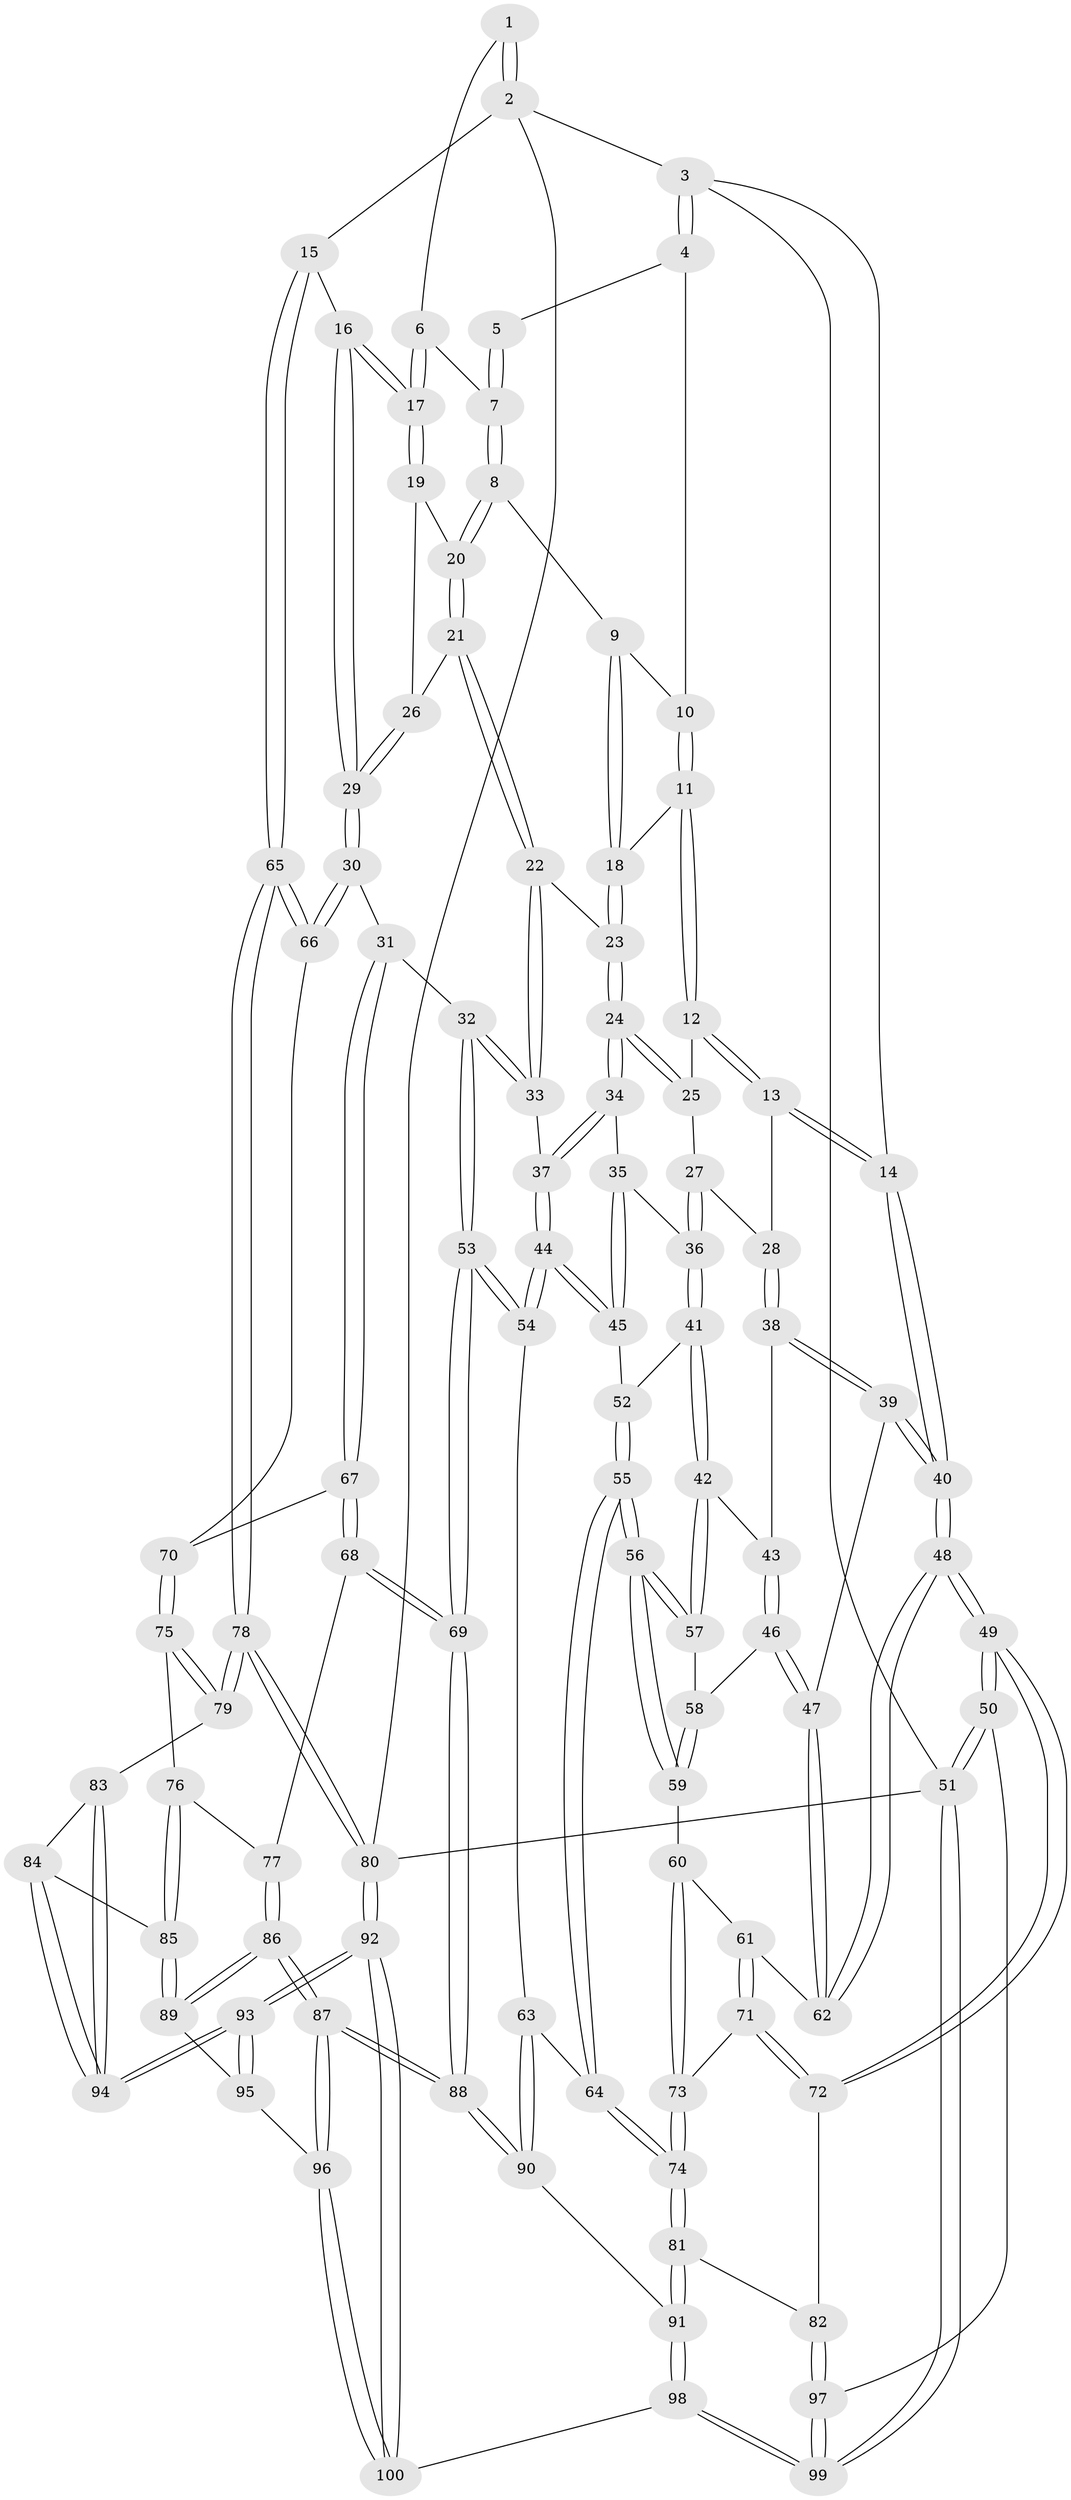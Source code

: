 // Generated by graph-tools (version 1.1) at 2025/38/03/09/25 02:38:42]
// undirected, 100 vertices, 247 edges
graph export_dot {
graph [start="1"]
  node [color=gray90,style=filled];
  1 [pos="+0.9007849656511433+0"];
  2 [pos="+1+0"];
  3 [pos="+0+0"];
  4 [pos="+0.5064896833945949+0"];
  5 [pos="+0.6390457691789613+0"];
  6 [pos="+0.7554792795756493+0.09013927868272542"];
  7 [pos="+0.7247127948187473+0.10478509914310995"];
  8 [pos="+0.6880287271334944+0.1413292176732564"];
  9 [pos="+0.5974768149412341+0.08437535372819809"];
  10 [pos="+0.510019126227738+0"];
  11 [pos="+0.4077683378826363+0.14004346205330515"];
  12 [pos="+0.3039208585973051+0.19405481203687897"];
  13 [pos="+0+0"];
  14 [pos="+0+0"];
  15 [pos="+1+0.14342979017610732"];
  16 [pos="+1+0.16325483887676373"];
  17 [pos="+1+0.16840980221698768"];
  18 [pos="+0.5138342771382735+0.19391737358575192"];
  19 [pos="+0.8890029426702675+0.2223983836777686"];
  20 [pos="+0.6891048403815871+0.15196864807525096"];
  21 [pos="+0.6628399760429566+0.2748967589558624"];
  22 [pos="+0.6581919122874399+0.2778403387224548"];
  23 [pos="+0.5605348721410166+0.29693059788008186"];
  24 [pos="+0.5205083700550686+0.33968709548204185"];
  25 [pos="+0.3213811939887607+0.25403216338311985"];
  26 [pos="+0.7492504593077415+0.3029829971190398"];
  27 [pos="+0.3106195149715422+0.2944639942245512"];
  28 [pos="+0.14826713922016244+0.3646917934330941"];
  29 [pos="+0.8349205735485576+0.46335869195832335"];
  30 [pos="+0.8308652414430773+0.4735459120998829"];
  31 [pos="+0.7748806270277672+0.498134204715834"];
  32 [pos="+0.7698931846390065+0.4980438126489147"];
  33 [pos="+0.6815302389821903+0.45229250153210004"];
  34 [pos="+0.5199031726911884+0.34345159442660234"];
  35 [pos="+0.43578685459453936+0.41828511935302015"];
  36 [pos="+0.31236164146579054+0.44035743066540606"];
  37 [pos="+0.5754453928629669+0.4711787900011459"];
  38 [pos="+0.15199178081501818+0.3990310723166738"];
  39 [pos="+0.0862868020317802+0.46092834496359664"];
  40 [pos="+0+0.37127609886004415"];
  41 [pos="+0.30373295922414223+0.45469599829015994"];
  42 [pos="+0.3027402800054271+0.4557666109966997"];
  43 [pos="+0.2267410199678771+0.43771538435004076"];
  44 [pos="+0.5362477536912941+0.5798780097657058"];
  45 [pos="+0.47003911561631273+0.5212295627745414"];
  46 [pos="+0.1442502612731469+0.526056974740828"];
  47 [pos="+0.10536558124217416+0.5203055370642522"];
  48 [pos="+0+0.7039144234909687"];
  49 [pos="+0+0.7325483013947106"];
  50 [pos="+0+0.7966657266563621"];
  51 [pos="+0+1"];
  52 [pos="+0.4329336008529087+0.5163176240168059"];
  53 [pos="+0.5479668289950208+0.6637930373358779"];
  54 [pos="+0.5448604478663431+0.661660189234789"];
  55 [pos="+0.3020767392200465+0.6136020553451071"];
  56 [pos="+0.30047937107788447+0.611539335479584"];
  57 [pos="+0.2981221466608672+0.49268507859350114"];
  58 [pos="+0.1471778813231215+0.5276060202038313"];
  59 [pos="+0.22821090869160354+0.6097775839375322"];
  60 [pos="+0.21256854228727426+0.6161677844496142"];
  61 [pos="+0.11193535313001789+0.6223773761166449"];
  62 [pos="+0.06723838886756556+0.5981526411943286"];
  63 [pos="+0.41998482474088716+0.6795515199467402"];
  64 [pos="+0.34315095111138183+0.6769803606869107"];
  65 [pos="+1+0.6171974915782066"];
  66 [pos="+0.89469360182666+0.5509430209172809"];
  67 [pos="+0.7643771373234959+0.640030438374163"];
  68 [pos="+0.728005689119197+0.6801168810589876"];
  69 [pos="+0.5772191800501588+0.7016786534641346"];
  70 [pos="+0.8710200014829066+0.6637785281213376"];
  71 [pos="+0.13725589508064764+0.7078241768871808"];
  72 [pos="+0.08524552774661198+0.7691044820491206"];
  73 [pos="+0.15515571633879216+0.7040708051810884"];
  74 [pos="+0.2946080207424903+0.7569978402413253"];
  75 [pos="+0.8812858208674899+0.6939589969360337"];
  76 [pos="+0.8313235168598864+0.7311851866052774"];
  77 [pos="+0.7881612165990083+0.7388446916058625"];
  78 [pos="+1+0.7186414502042081"];
  79 [pos="+0.9435713873857712+0.7283451557212021"];
  80 [pos="+1+1"];
  81 [pos="+0.2779408559342107+0.8120626080337865"];
  82 [pos="+0.1954472119226443+0.8637609249794651"];
  83 [pos="+0.9065717781167673+0.7929168401118968"];
  84 [pos="+0.8586781878378312+0.8147827084943222"];
  85 [pos="+0.8524512819129957+0.8159471040122159"];
  86 [pos="+0.7538370034249554+0.8377278213359314"];
  87 [pos="+0.6520288240279061+0.9089742388574532"];
  88 [pos="+0.6073926156368722+0.8543718307305916"];
  89 [pos="+0.8338722079911998+0.8325792712697803"];
  90 [pos="+0.43133656583115054+0.8935045500056317"];
  91 [pos="+0.3931324642768308+0.9143467784633136"];
  92 [pos="+1+1"];
  93 [pos="+1+1"];
  94 [pos="+0.9551510875441571+0.911248868389883"];
  95 [pos="+0.8592026409141967+0.8776051025625857"];
  96 [pos="+0.6676934772177973+0.9784238990259443"];
  97 [pos="+0.16159249419543847+0.9608351899424737"];
  98 [pos="+0.3528680667018791+1"];
  99 [pos="+0.2045137527177543+1"];
  100 [pos="+0.7069628924595311+1"];
  1 -- 2;
  1 -- 2;
  1 -- 6;
  2 -- 3;
  2 -- 15;
  2 -- 80;
  3 -- 4;
  3 -- 4;
  3 -- 14;
  3 -- 51;
  4 -- 5;
  4 -- 10;
  5 -- 7;
  5 -- 7;
  6 -- 7;
  6 -- 17;
  6 -- 17;
  7 -- 8;
  7 -- 8;
  8 -- 9;
  8 -- 20;
  8 -- 20;
  9 -- 10;
  9 -- 18;
  9 -- 18;
  10 -- 11;
  10 -- 11;
  11 -- 12;
  11 -- 12;
  11 -- 18;
  12 -- 13;
  12 -- 13;
  12 -- 25;
  13 -- 14;
  13 -- 14;
  13 -- 28;
  14 -- 40;
  14 -- 40;
  15 -- 16;
  15 -- 65;
  15 -- 65;
  16 -- 17;
  16 -- 17;
  16 -- 29;
  16 -- 29;
  17 -- 19;
  17 -- 19;
  18 -- 23;
  18 -- 23;
  19 -- 20;
  19 -- 26;
  20 -- 21;
  20 -- 21;
  21 -- 22;
  21 -- 22;
  21 -- 26;
  22 -- 23;
  22 -- 33;
  22 -- 33;
  23 -- 24;
  23 -- 24;
  24 -- 25;
  24 -- 25;
  24 -- 34;
  24 -- 34;
  25 -- 27;
  26 -- 29;
  26 -- 29;
  27 -- 28;
  27 -- 36;
  27 -- 36;
  28 -- 38;
  28 -- 38;
  29 -- 30;
  29 -- 30;
  30 -- 31;
  30 -- 66;
  30 -- 66;
  31 -- 32;
  31 -- 67;
  31 -- 67;
  32 -- 33;
  32 -- 33;
  32 -- 53;
  32 -- 53;
  33 -- 37;
  34 -- 35;
  34 -- 37;
  34 -- 37;
  35 -- 36;
  35 -- 45;
  35 -- 45;
  36 -- 41;
  36 -- 41;
  37 -- 44;
  37 -- 44;
  38 -- 39;
  38 -- 39;
  38 -- 43;
  39 -- 40;
  39 -- 40;
  39 -- 47;
  40 -- 48;
  40 -- 48;
  41 -- 42;
  41 -- 42;
  41 -- 52;
  42 -- 43;
  42 -- 57;
  42 -- 57;
  43 -- 46;
  43 -- 46;
  44 -- 45;
  44 -- 45;
  44 -- 54;
  44 -- 54;
  45 -- 52;
  46 -- 47;
  46 -- 47;
  46 -- 58;
  47 -- 62;
  47 -- 62;
  48 -- 49;
  48 -- 49;
  48 -- 62;
  48 -- 62;
  49 -- 50;
  49 -- 50;
  49 -- 72;
  49 -- 72;
  50 -- 51;
  50 -- 51;
  50 -- 97;
  51 -- 99;
  51 -- 99;
  51 -- 80;
  52 -- 55;
  52 -- 55;
  53 -- 54;
  53 -- 54;
  53 -- 69;
  53 -- 69;
  54 -- 63;
  55 -- 56;
  55 -- 56;
  55 -- 64;
  55 -- 64;
  56 -- 57;
  56 -- 57;
  56 -- 59;
  56 -- 59;
  57 -- 58;
  58 -- 59;
  58 -- 59;
  59 -- 60;
  60 -- 61;
  60 -- 73;
  60 -- 73;
  61 -- 62;
  61 -- 71;
  61 -- 71;
  63 -- 64;
  63 -- 90;
  63 -- 90;
  64 -- 74;
  64 -- 74;
  65 -- 66;
  65 -- 66;
  65 -- 78;
  65 -- 78;
  66 -- 70;
  67 -- 68;
  67 -- 68;
  67 -- 70;
  68 -- 69;
  68 -- 69;
  68 -- 77;
  69 -- 88;
  69 -- 88;
  70 -- 75;
  70 -- 75;
  71 -- 72;
  71 -- 72;
  71 -- 73;
  72 -- 82;
  73 -- 74;
  73 -- 74;
  74 -- 81;
  74 -- 81;
  75 -- 76;
  75 -- 79;
  75 -- 79;
  76 -- 77;
  76 -- 85;
  76 -- 85;
  77 -- 86;
  77 -- 86;
  78 -- 79;
  78 -- 79;
  78 -- 80;
  78 -- 80;
  79 -- 83;
  80 -- 92;
  80 -- 92;
  81 -- 82;
  81 -- 91;
  81 -- 91;
  82 -- 97;
  82 -- 97;
  83 -- 84;
  83 -- 94;
  83 -- 94;
  84 -- 85;
  84 -- 94;
  84 -- 94;
  85 -- 89;
  85 -- 89;
  86 -- 87;
  86 -- 87;
  86 -- 89;
  86 -- 89;
  87 -- 88;
  87 -- 88;
  87 -- 96;
  87 -- 96;
  88 -- 90;
  88 -- 90;
  89 -- 95;
  90 -- 91;
  91 -- 98;
  91 -- 98;
  92 -- 93;
  92 -- 93;
  92 -- 100;
  92 -- 100;
  93 -- 94;
  93 -- 94;
  93 -- 95;
  93 -- 95;
  95 -- 96;
  96 -- 100;
  96 -- 100;
  97 -- 99;
  97 -- 99;
  98 -- 99;
  98 -- 99;
  98 -- 100;
}
